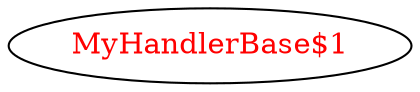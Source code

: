 digraph dependencyGraph {
 concentrate=true;
 ranksep="2.0";
 rankdir="LR"; 
 splines="ortho";
"MyHandlerBase$1" [fontcolor="red"];
}